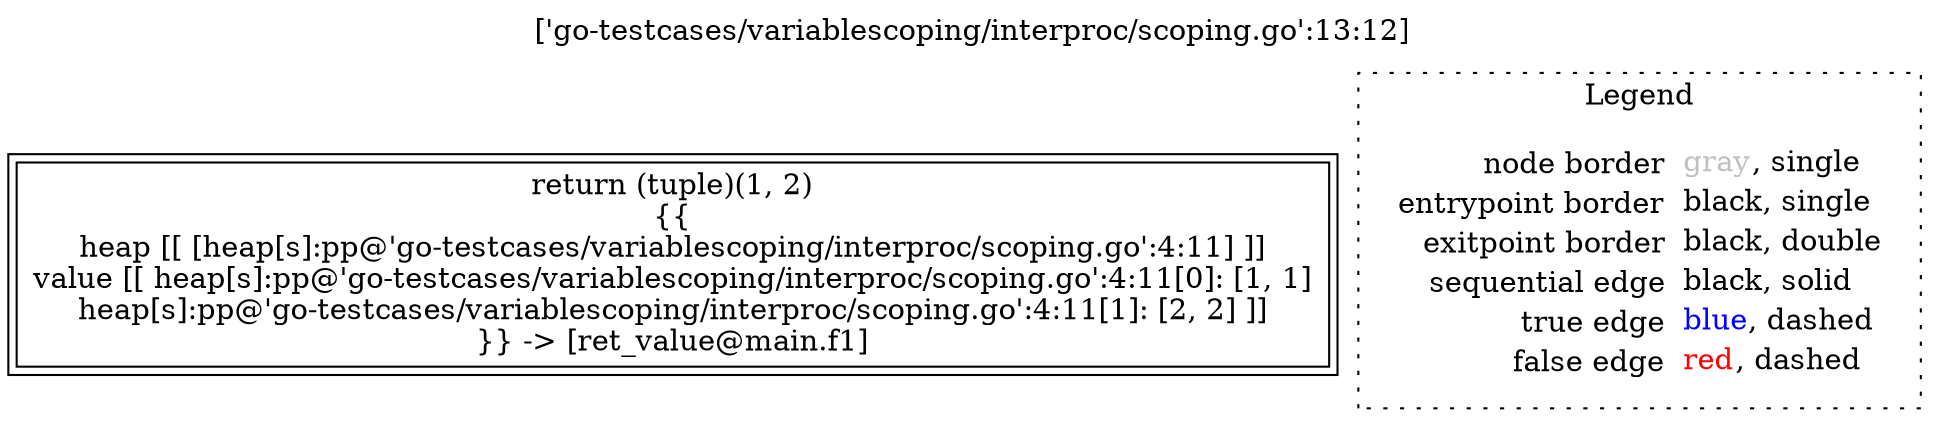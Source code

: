 digraph {
	labelloc="t";
	label="['go-testcases/variablescoping/interproc/scoping.go':13:12]";
	"node0" [shape="rect",color="black",peripheries="2",label=<return (tuple)(1, 2)<BR/>{{<BR/>heap [[ [heap[s]:pp@'go-testcases/variablescoping/interproc/scoping.go':4:11] ]]<BR/>value [[ heap[s]:pp@'go-testcases/variablescoping/interproc/scoping.go':4:11[0]: [1, 1]<BR/>heap[s]:pp@'go-testcases/variablescoping/interproc/scoping.go':4:11[1]: [2, 2] ]]<BR/>}} -&gt; [ret_value@main.f1]>];
subgraph cluster_legend {
	label="Legend";
	style=dotted;
	node [shape=plaintext];
	"legend" [label=<<table border="0" cellpadding="2" cellspacing="0" cellborder="0"><tr><td align="right">node border&nbsp;</td><td align="left"><font color="gray">gray</font>, single</td></tr><tr><td align="right">entrypoint border&nbsp;</td><td align="left"><font color="black">black</font>, single</td></tr><tr><td align="right">exitpoint border&nbsp;</td><td align="left"><font color="black">black</font>, double</td></tr><tr><td align="right">sequential edge&nbsp;</td><td align="left"><font color="black">black</font>, solid</td></tr><tr><td align="right">true edge&nbsp;</td><td align="left"><font color="blue">blue</font>, dashed</td></tr><tr><td align="right">false edge&nbsp;</td><td align="left"><font color="red">red</font>, dashed</td></tr></table>>];
}

}
